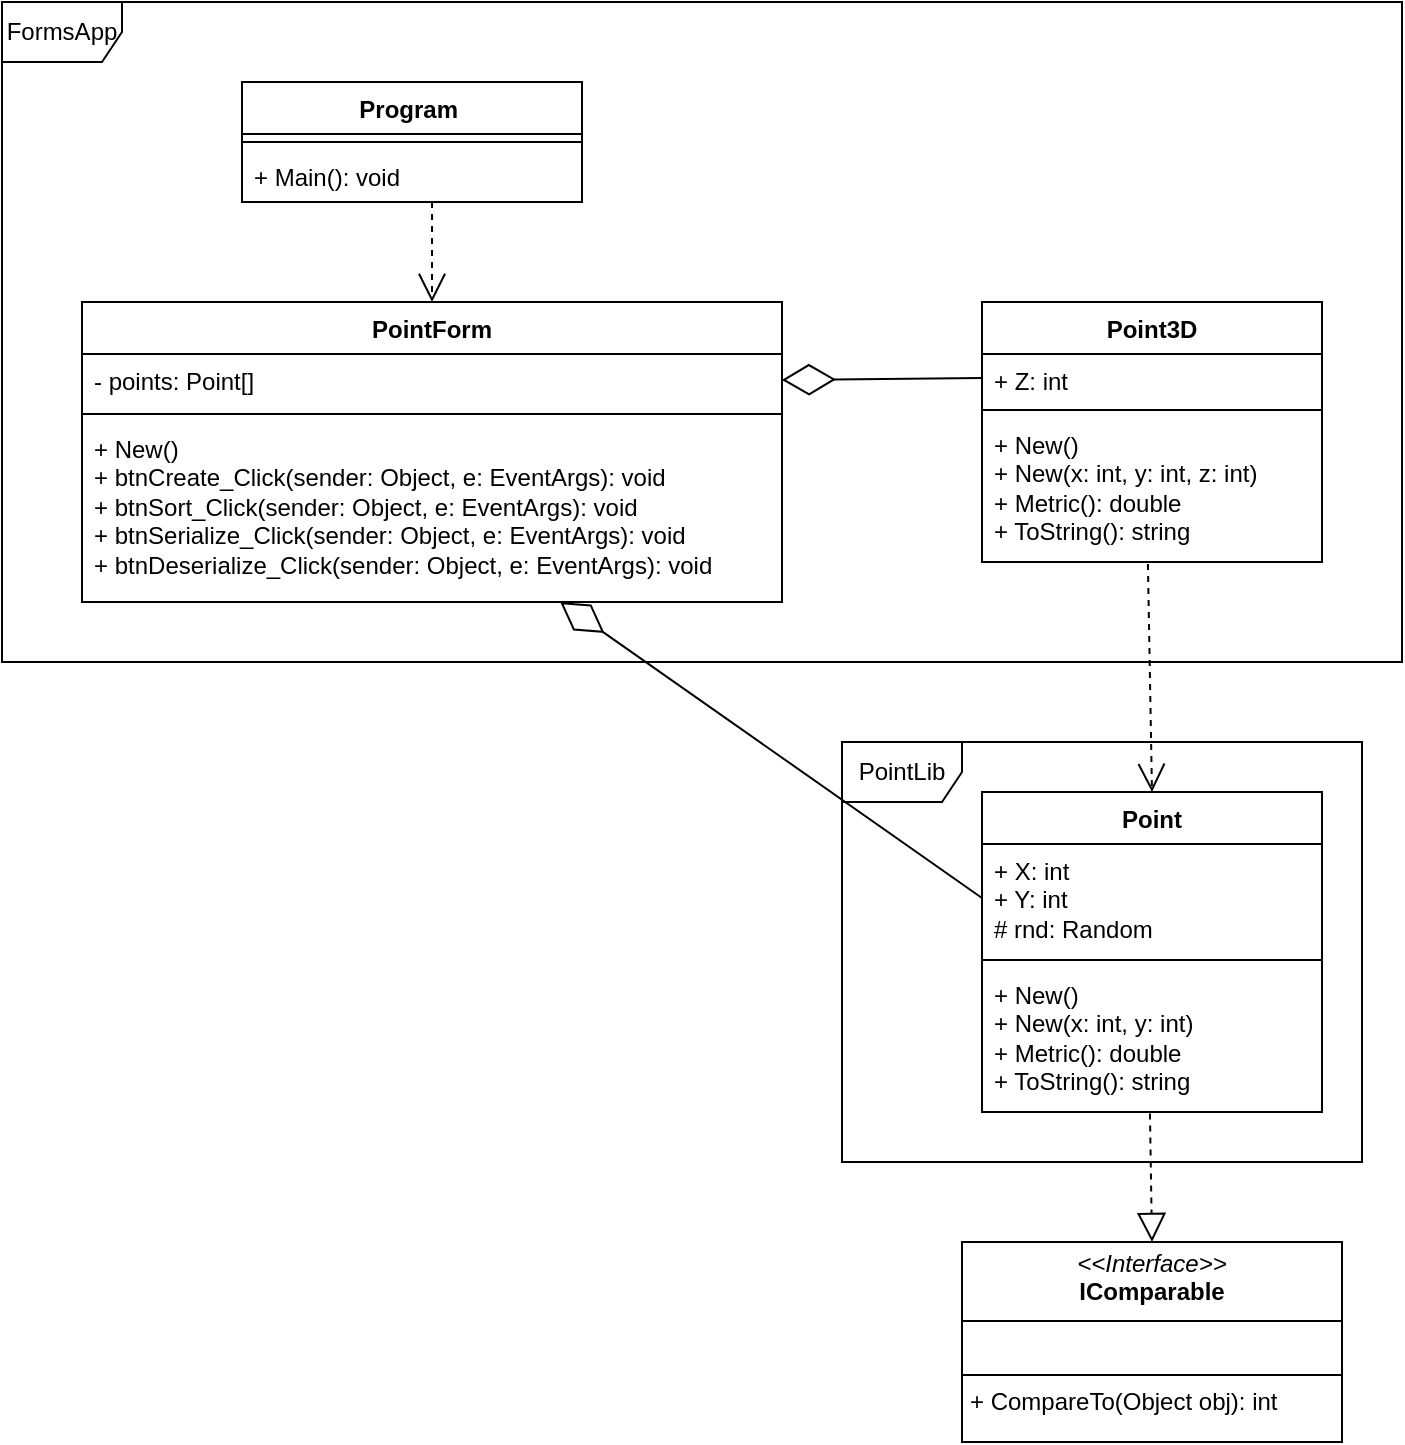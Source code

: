 <mxfile version="26.1.1">
  <diagram id="C5RBs43oDa-KdzZeNtuy" name="Page-1">
    <mxGraphModel dx="2074" dy="1098" grid="1" gridSize="10" guides="1" tooltips="1" connect="1" arrows="1" fold="1" page="1" pageScale="1" pageWidth="827" pageHeight="1169" math="0" shadow="0">
      <root>
        <mxCell id="WIyWlLk6GJQsqaUBKTNV-0" />
        <mxCell id="WIyWlLk6GJQsqaUBKTNV-1" parent="WIyWlLk6GJQsqaUBKTNV-0" />
        <mxCell id="NO1LvPmtbVM5zOiNcnOB-1" value="Point" style="swimlane;fontStyle=1;align=center;verticalAlign=top;childLayout=stackLayout;horizontal=1;startSize=26;horizontalStack=0;resizeParent=1;resizeParentMax=0;resizeLast=0;collapsible=1;marginBottom=0;whiteSpace=wrap;html=1;" vertex="1" parent="WIyWlLk6GJQsqaUBKTNV-1">
          <mxGeometry x="490" y="395" width="170" height="160" as="geometry" />
        </mxCell>
        <mxCell id="NO1LvPmtbVM5zOiNcnOB-2" value="&lt;div&gt;+ X: int&lt;/div&gt;&lt;div&gt;+ Y: int&lt;/div&gt;&lt;div&gt;# rnd: Random&lt;/div&gt;" style="text;strokeColor=none;fillColor=none;align=left;verticalAlign=top;spacingLeft=4;spacingRight=4;overflow=hidden;rotatable=0;points=[[0,0.5],[1,0.5]];portConstraint=eastwest;whiteSpace=wrap;html=1;" vertex="1" parent="NO1LvPmtbVM5zOiNcnOB-1">
          <mxGeometry y="26" width="170" height="54" as="geometry" />
        </mxCell>
        <mxCell id="NO1LvPmtbVM5zOiNcnOB-3" value="" style="line;strokeWidth=1;fillColor=none;align=left;verticalAlign=middle;spacingTop=-1;spacingLeft=3;spacingRight=3;rotatable=0;labelPosition=right;points=[];portConstraint=eastwest;strokeColor=inherit;" vertex="1" parent="NO1LvPmtbVM5zOiNcnOB-1">
          <mxGeometry y="80" width="170" height="8" as="geometry" />
        </mxCell>
        <mxCell id="NO1LvPmtbVM5zOiNcnOB-4" value="&lt;div&gt;+ New()&lt;/div&gt;&lt;div&gt;+ New(x: int, y: int)&lt;/div&gt;&lt;div&gt;+ Metric(): double&lt;/div&gt;&lt;div&gt;+ ToString(): string&lt;/div&gt;" style="text;strokeColor=none;fillColor=none;align=left;verticalAlign=top;spacingLeft=4;spacingRight=4;overflow=hidden;rotatable=0;points=[[0,0.5],[1,0.5]];portConstraint=eastwest;whiteSpace=wrap;html=1;" vertex="1" parent="NO1LvPmtbVM5zOiNcnOB-1">
          <mxGeometry y="88" width="170" height="72" as="geometry" />
        </mxCell>
        <mxCell id="NO1LvPmtbVM5zOiNcnOB-6" value="" style="endArrow=block;dashed=1;endFill=0;endSize=12;html=1;rounded=0;exitX=0.494;exitY=1.011;exitDx=0;exitDy=0;exitPerimeter=0;entryX=0.5;entryY=0;entryDx=0;entryDy=0;" edge="1" parent="WIyWlLk6GJQsqaUBKTNV-1" source="NO1LvPmtbVM5zOiNcnOB-4" target="NO1LvPmtbVM5zOiNcnOB-11">
          <mxGeometry width="160" relative="1" as="geometry">
            <mxPoint x="350" y="500" as="sourcePoint" />
            <mxPoint x="215" y="680" as="targetPoint" />
          </mxGeometry>
        </mxCell>
        <mxCell id="NO1LvPmtbVM5zOiNcnOB-7" value="Point3D" style="swimlane;fontStyle=1;align=center;verticalAlign=top;childLayout=stackLayout;horizontal=1;startSize=26;horizontalStack=0;resizeParent=1;resizeParentMax=0;resizeLast=0;collapsible=1;marginBottom=0;whiteSpace=wrap;html=1;" vertex="1" parent="WIyWlLk6GJQsqaUBKTNV-1">
          <mxGeometry x="490" y="150" width="170" height="130" as="geometry" />
        </mxCell>
        <mxCell id="NO1LvPmtbVM5zOiNcnOB-8" value="+ Z: int" style="text;strokeColor=none;fillColor=none;align=left;verticalAlign=top;spacingLeft=4;spacingRight=4;overflow=hidden;rotatable=0;points=[[0,0.5],[1,0.5]];portConstraint=eastwest;whiteSpace=wrap;html=1;" vertex="1" parent="NO1LvPmtbVM5zOiNcnOB-7">
          <mxGeometry y="26" width="170" height="24" as="geometry" />
        </mxCell>
        <mxCell id="NO1LvPmtbVM5zOiNcnOB-9" value="" style="line;strokeWidth=1;fillColor=none;align=left;verticalAlign=middle;spacingTop=-1;spacingLeft=3;spacingRight=3;rotatable=0;labelPosition=right;points=[];portConstraint=eastwest;strokeColor=inherit;" vertex="1" parent="NO1LvPmtbVM5zOiNcnOB-7">
          <mxGeometry y="50" width="170" height="8" as="geometry" />
        </mxCell>
        <mxCell id="NO1LvPmtbVM5zOiNcnOB-10" value="&lt;div&gt;&lt;div&gt;+ New()&lt;/div&gt;&lt;div&gt;+ New(x: int, y: int, z: int)&lt;/div&gt;&lt;div&gt;+ Metric(): double&lt;/div&gt;&lt;div&gt;+ ToString(): string&lt;/div&gt;&lt;/div&gt;" style="text;strokeColor=none;fillColor=none;align=left;verticalAlign=top;spacingLeft=4;spacingRight=4;overflow=hidden;rotatable=0;points=[[0,0.5],[1,0.5]];portConstraint=eastwest;whiteSpace=wrap;html=1;" vertex="1" parent="NO1LvPmtbVM5zOiNcnOB-7">
          <mxGeometry y="58" width="170" height="72" as="geometry" />
        </mxCell>
        <mxCell id="NO1LvPmtbVM5zOiNcnOB-11" value="&lt;p style=&quot;margin:0px;margin-top:4px;text-align:center;&quot;&gt;&lt;i&gt;&amp;lt;&amp;lt;Interface&amp;gt;&amp;gt;&lt;/i&gt;&lt;br&gt;&lt;b&gt;IComparable&lt;/b&gt;&lt;/p&gt;&lt;hr size=&quot;1&quot; style=&quot;border-style:solid;&quot;&gt;&lt;p style=&quot;margin:0px;margin-left:4px;&quot;&gt;&lt;br&gt;&lt;/p&gt;&lt;hr size=&quot;1&quot; style=&quot;border-style:solid;&quot;&gt;&lt;p style=&quot;margin:0px;margin-left:4px;&quot;&gt;&lt;span style=&quot;background-color: transparent;&quot;&gt;+ CompareTo(&lt;/span&gt;&lt;span style=&quot;background-color: transparent; color: light-dark(rgb(0, 0, 0), rgb(255, 255, 255));&quot;&gt;Object&amp;nbsp;&lt;/span&gt;&lt;span style=&quot;background-color: transparent; color: light-dark(rgb(0, 0, 0), rgb(255, 255, 255));&quot;&gt;obj): int&lt;/span&gt;&lt;/p&gt;" style="verticalAlign=top;align=left;overflow=fill;html=1;whiteSpace=wrap;" vertex="1" parent="WIyWlLk6GJQsqaUBKTNV-1">
          <mxGeometry x="480" y="620" width="190" height="100" as="geometry" />
        </mxCell>
        <mxCell id="NO1LvPmtbVM5zOiNcnOB-16" value="FormsApp" style="shape=umlFrame;whiteSpace=wrap;html=1;pointerEvents=0;" vertex="1" parent="WIyWlLk6GJQsqaUBKTNV-1">
          <mxGeometry width="700" height="330" as="geometry" />
        </mxCell>
        <mxCell id="NO1LvPmtbVM5zOiNcnOB-21" value="PointForm" style="swimlane;fontStyle=1;align=center;verticalAlign=top;childLayout=stackLayout;horizontal=1;startSize=26;horizontalStack=0;resizeParent=1;resizeParentMax=0;resizeLast=0;collapsible=1;marginBottom=0;whiteSpace=wrap;html=1;" vertex="1" parent="WIyWlLk6GJQsqaUBKTNV-1">
          <mxGeometry x="40" y="150" width="350" height="150" as="geometry" />
        </mxCell>
        <mxCell id="NO1LvPmtbVM5zOiNcnOB-22" value="- points: Point[]" style="text;strokeColor=none;fillColor=none;align=left;verticalAlign=top;spacingLeft=4;spacingRight=4;overflow=hidden;rotatable=0;points=[[0,0.5],[1,0.5]];portConstraint=eastwest;whiteSpace=wrap;html=1;" vertex="1" parent="NO1LvPmtbVM5zOiNcnOB-21">
          <mxGeometry y="26" width="350" height="26" as="geometry" />
        </mxCell>
        <mxCell id="NO1LvPmtbVM5zOiNcnOB-23" value="" style="line;strokeWidth=1;fillColor=none;align=left;verticalAlign=middle;spacingTop=-1;spacingLeft=3;spacingRight=3;rotatable=0;labelPosition=right;points=[];portConstraint=eastwest;strokeColor=inherit;" vertex="1" parent="NO1LvPmtbVM5zOiNcnOB-21">
          <mxGeometry y="52" width="350" height="8" as="geometry" />
        </mxCell>
        <mxCell id="NO1LvPmtbVM5zOiNcnOB-24" value="&lt;div&gt;+ New()&lt;/div&gt;&lt;div&gt;+ btnCreate_Click(sender: Object, e: EventArgs): void&lt;/div&gt;&lt;div&gt;+ btnSort_Click(sender: Object, e: EventArgs): void&lt;/div&gt;&lt;div&gt;+ btnSerialize_Click(sender: Object, e: EventArgs): void&lt;/div&gt;&lt;div&gt;+ btnDeserialize_Click(sender: Object, e: EventArgs): void&lt;/div&gt;" style="text;strokeColor=none;fillColor=none;align=left;verticalAlign=top;spacingLeft=4;spacingRight=4;overflow=hidden;rotatable=0;points=[[0,0.5],[1,0.5]];portConstraint=eastwest;whiteSpace=wrap;html=1;" vertex="1" parent="NO1LvPmtbVM5zOiNcnOB-21">
          <mxGeometry y="60" width="350" height="90" as="geometry" />
        </mxCell>
        <mxCell id="NO1LvPmtbVM5zOiNcnOB-25" value="PointLib" style="shape=umlFrame;whiteSpace=wrap;html=1;pointerEvents=0;" vertex="1" parent="WIyWlLk6GJQsqaUBKTNV-1">
          <mxGeometry x="420" y="370" width="260" height="210" as="geometry" />
        </mxCell>
        <mxCell id="NO1LvPmtbVM5zOiNcnOB-28" value="Program&amp;nbsp;" style="swimlane;fontStyle=1;align=center;verticalAlign=top;childLayout=stackLayout;horizontal=1;startSize=26;horizontalStack=0;resizeParent=1;resizeParentMax=0;resizeLast=0;collapsible=1;marginBottom=0;whiteSpace=wrap;html=1;" vertex="1" parent="WIyWlLk6GJQsqaUBKTNV-1">
          <mxGeometry x="120" y="40" width="170" height="60" as="geometry" />
        </mxCell>
        <mxCell id="NO1LvPmtbVM5zOiNcnOB-30" value="" style="line;strokeWidth=1;fillColor=none;align=left;verticalAlign=middle;spacingTop=-1;spacingLeft=3;spacingRight=3;rotatable=0;labelPosition=right;points=[];portConstraint=eastwest;strokeColor=inherit;" vertex="1" parent="NO1LvPmtbVM5zOiNcnOB-28">
          <mxGeometry y="26" width="170" height="8" as="geometry" />
        </mxCell>
        <mxCell id="NO1LvPmtbVM5zOiNcnOB-31" value="+ Main(): void" style="text;strokeColor=none;fillColor=none;align=left;verticalAlign=top;spacingLeft=4;spacingRight=4;overflow=hidden;rotatable=0;points=[[0,0.5],[1,0.5]];portConstraint=eastwest;whiteSpace=wrap;html=1;" vertex="1" parent="NO1LvPmtbVM5zOiNcnOB-28">
          <mxGeometry y="34" width="170" height="26" as="geometry" />
        </mxCell>
        <mxCell id="NO1LvPmtbVM5zOiNcnOB-33" value="" style="endArrow=open;endSize=12;dashed=1;html=1;rounded=0;entryX=0.5;entryY=0;entryDx=0;entryDy=0;exitX=0.559;exitY=1;exitDx=0;exitDy=0;exitPerimeter=0;" edge="1" parent="WIyWlLk6GJQsqaUBKTNV-1" source="NO1LvPmtbVM5zOiNcnOB-31" target="NO1LvPmtbVM5zOiNcnOB-21">
          <mxGeometry width="160" relative="1" as="geometry">
            <mxPoint x="210" y="103" as="sourcePoint" />
            <mxPoint x="510" y="100" as="targetPoint" />
          </mxGeometry>
        </mxCell>
        <mxCell id="NO1LvPmtbVM5zOiNcnOB-36" value="" style="endArrow=diamondThin;endFill=0;endSize=24;html=1;rounded=0;exitX=0;exitY=0.5;exitDx=0;exitDy=0;" edge="1" parent="WIyWlLk6GJQsqaUBKTNV-1" source="NO1LvPmtbVM5zOiNcnOB-2" target="NO1LvPmtbVM5zOiNcnOB-24">
          <mxGeometry width="160" relative="1" as="geometry">
            <mxPoint x="350" y="400" as="sourcePoint" />
            <mxPoint x="70" y="440" as="targetPoint" />
          </mxGeometry>
        </mxCell>
        <mxCell id="NO1LvPmtbVM5zOiNcnOB-37" value="" style="endArrow=open;endSize=12;dashed=1;html=1;rounded=0;entryX=0.5;entryY=0;entryDx=0;entryDy=0;exitX=0.488;exitY=1.014;exitDx=0;exitDy=0;exitPerimeter=0;" edge="1" parent="WIyWlLk6GJQsqaUBKTNV-1" source="NO1LvPmtbVM5zOiNcnOB-10" target="NO1LvPmtbVM5zOiNcnOB-1">
          <mxGeometry width="160" relative="1" as="geometry">
            <mxPoint x="401" y="216" as="sourcePoint" />
            <mxPoint x="503" y="217" as="targetPoint" />
          </mxGeometry>
        </mxCell>
        <mxCell id="NO1LvPmtbVM5zOiNcnOB-38" value="" style="endArrow=diamondThin;endFill=0;endSize=24;html=1;rounded=0;exitX=0;exitY=0.5;exitDx=0;exitDy=0;entryX=1;entryY=0.5;entryDx=0;entryDy=0;" edge="1" parent="WIyWlLk6GJQsqaUBKTNV-1" source="NO1LvPmtbVM5zOiNcnOB-8" target="NO1LvPmtbVM5zOiNcnOB-22">
          <mxGeometry width="160" relative="1" as="geometry">
            <mxPoint x="500" y="458" as="sourcePoint" />
            <mxPoint x="289" y="310" as="targetPoint" />
          </mxGeometry>
        </mxCell>
      </root>
    </mxGraphModel>
  </diagram>
</mxfile>
